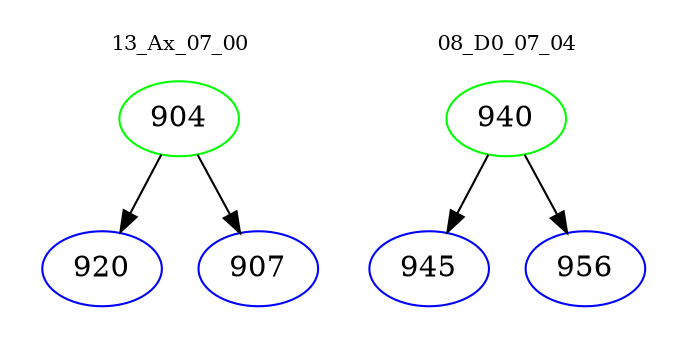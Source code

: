 digraph{
subgraph cluster_0 {
color = white
label = "13_Ax_07_00";
fontsize=10;
T0_904 [label="904", color="green"]
T0_904 -> T0_920 [color="black"]
T0_920 [label="920", color="blue"]
T0_904 -> T0_907 [color="black"]
T0_907 [label="907", color="blue"]
}
subgraph cluster_1 {
color = white
label = "08_D0_07_04";
fontsize=10;
T1_940 [label="940", color="green"]
T1_940 -> T1_945 [color="black"]
T1_945 [label="945", color="blue"]
T1_940 -> T1_956 [color="black"]
T1_956 [label="956", color="blue"]
}
}
